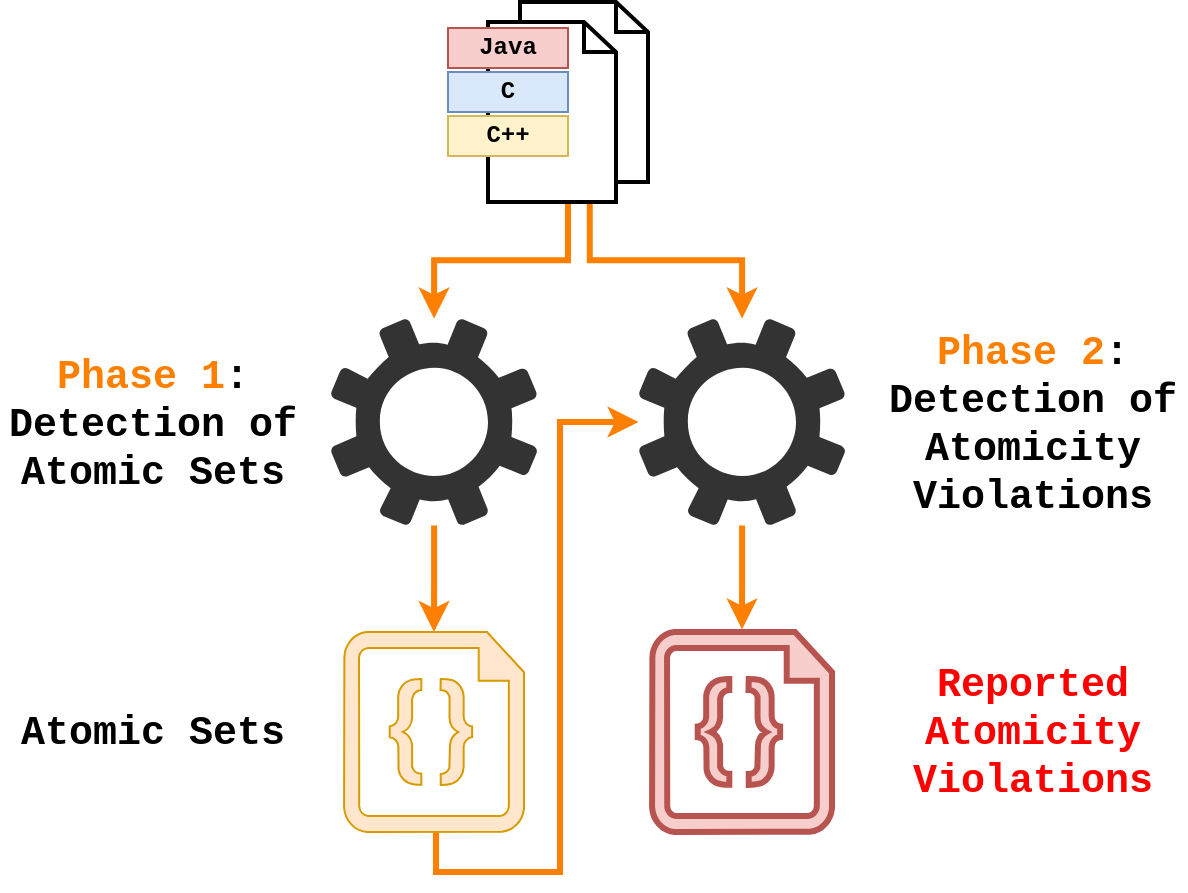 <mxfile version="14.6.10" type="device"><diagram id="wk7u6ldWrJ3CNekJuvCV" name="Page-1"><mxGraphModel dx="981" dy="486" grid="1" gridSize="10" guides="1" tooltips="1" connect="1" arrows="1" fold="1" page="1" pageScale="1" pageWidth="1169" pageHeight="827" math="0" shadow="0"><root><mxCell id="0"/><mxCell id="1" parent="0"/><mxCell id="4ySIvt9IZ8w0N5RjG7OX-10" value="" style="edgeStyle=orthogonalEdgeStyle;rounded=0;orthogonalLoop=1;jettySize=auto;html=1;fillColor=#fff2cc;strokeColor=#FF8000;strokeWidth=3;" parent="1" source="4ySIvt9IZ8w0N5RjG7OX-1" target="wWAgmjHqvr7_8-dFdOa7-1" edge="1"><mxGeometry relative="1" as="geometry"><mxPoint x="477" y="260" as="targetPoint"/></mxGeometry></mxCell><mxCell id="4ySIvt9IZ8w0N5RjG7OX-23" value="&lt;font color=&quot;#ff8000&quot;&gt;Phase 1&lt;/font&gt;:&lt;br&gt;Detection of Atomic Sets" style="text;html=1;strokeColor=none;fillColor=none;align=center;verticalAlign=middle;whiteSpace=wrap;rounded=0;fontSize=20;fontFamily=Courier New;fontStyle=1" parent="1" vertex="1"><mxGeometry x="260" y="292" width="153" height="57" as="geometry"/></mxCell><mxCell id="4ySIvt9IZ8w0N5RjG7OX-29" value="Atomic Sets" style="text;html=1;strokeColor=none;fillColor=none;align=center;verticalAlign=middle;whiteSpace=wrap;rounded=0;fontSize=20;fontFamily=Courier New;fontStyle=1" parent="1" vertex="1"><mxGeometry x="260" y="465" width="153" height="20" as="geometry"/></mxCell><mxCell id="ocBfXX9qMfwj24x3nzPd-26" value="" style="edgeStyle=orthogonalEdgeStyle;rounded=0;orthogonalLoop=1;jettySize=auto;html=1;fillColor=#fff2cc;strokeColor=#FF8000;strokeWidth=3;entryX=0.5;entryY=0;entryDx=0;entryDy=0;entryPerimeter=0;" parent="1" source="wWAgmjHqvr7_8-dFdOa7-1" target="ocBfXX9qMfwj24x3nzPd-10" edge="1"><mxGeometry relative="1" as="geometry"><mxPoint x="488.882" y="269.529" as="targetPoint"/><mxPoint x="477" y="380" as="sourcePoint"/></mxGeometry></mxCell><mxCell id="ocBfXX9qMfwj24x3nzPd-31" value="&lt;font color=&quot;#ff8000&quot;&gt;Phase 2&lt;/font&gt;:&lt;br&gt;Detection of Atomicity Violations" style="text;html=1;strokeColor=none;fillColor=none;align=center;verticalAlign=middle;whiteSpace=wrap;rounded=0;fontSize=20;fontFamily=Courier New;fontStyle=1" parent="1" vertex="1"><mxGeometry x="700" y="292" width="153" height="57" as="geometry"/></mxCell><mxCell id="ocBfXX9qMfwj24x3nzPd-34" value="" style="edgeStyle=orthogonalEdgeStyle;rounded=0;orthogonalLoop=1;jettySize=auto;html=1;fillColor=#fff2cc;strokeColor=#FF8000;strokeWidth=3;exitX=0.636;exitY=0.997;exitDx=0;exitDy=0;exitPerimeter=0;" parent="1" source="4ySIvt9IZ8w0N5RjG7OX-1" target="wWAgmjHqvr7_8-dFdOa7-2" edge="1"><mxGeometry relative="1" as="geometry"><mxPoint x="631" y="260" as="targetPoint"/><mxPoint x="488.429" y="220" as="sourcePoint"/></mxGeometry></mxCell><mxCell id="4ySIvt9IZ8w0N5RjG7OX-1" value="" style="html=1;verticalLabelPosition=bottom;align=center;labelBackgroundColor=#ffffff;verticalAlign=top;strokeWidth=2;shadow=0;dashed=0;shape=mxgraph.ios7.icons.documents;" parent="1" vertex="1"><mxGeometry x="504" y="110" width="80" height="100" as="geometry"/></mxCell><mxCell id="4ySIvt9IZ8w0N5RjG7OX-4" value="C" style="rounded=0;whiteSpace=wrap;html=1;fillColor=#dae8fc;strokeColor=#6c8ebf;fontStyle=1;fontFamily=Courier New;" parent="1" vertex="1"><mxGeometry x="484" y="145" width="60" height="20" as="geometry"/></mxCell><mxCell id="4ySIvt9IZ8w0N5RjG7OX-3" value="Java" style="rounded=0;whiteSpace=wrap;html=1;fillColor=#f8cecc;strokeColor=#b85450;fontStyle=1;fontFamily=Courier New;" parent="1" vertex="1"><mxGeometry x="484" y="123" width="60" height="20" as="geometry"/></mxCell><mxCell id="ocBfXX9qMfwj24x3nzPd-35" value="" style="verticalLabelPosition=bottom;html=1;verticalAlign=top;align=center;shape=mxgraph.azure.code_file;pointerEvents=1;strokeWidth=3;fillColor=#f8cecc;strokeColor=#b85450;fontStyle=0" parent="1" vertex="1"><mxGeometry x="586" y="425" width="90" height="100" as="geometry"/></mxCell><mxCell id="ocBfXX9qMfwj24x3nzPd-36" value="" style="edgeStyle=orthogonalEdgeStyle;rounded=0;orthogonalLoop=1;jettySize=auto;html=1;fillColor=#fff2cc;strokeColor=#FF8000;strokeWidth=3;entryX=0.5;entryY=-0.013;entryDx=0;entryDy=0;entryPerimeter=0;" parent="1" source="wWAgmjHqvr7_8-dFdOa7-2" target="ocBfXX9qMfwj24x3nzPd-35" edge="1"><mxGeometry relative="1" as="geometry"><mxPoint x="631" y="420" as="targetPoint"/><mxPoint x="631" y="380" as="sourcePoint"/></mxGeometry></mxCell><mxCell id="ocBfXX9qMfwj24x3nzPd-37" value="Reported Atomicity Violations" style="text;html=1;strokeColor=none;fillColor=none;align=center;verticalAlign=middle;whiteSpace=wrap;rounded=0;fontSize=20;fontFamily=Courier New;fontStyle=1;fontColor=#FF0000;" parent="1" vertex="1"><mxGeometry x="700" y="442.5" width="153" height="65" as="geometry"/></mxCell><mxCell id="ocBfXX9qMfwj24x3nzPd-38" value="" style="edgeStyle=orthogonalEdgeStyle;rounded=0;orthogonalLoop=1;jettySize=auto;html=1;fillColor=#fff2cc;strokeColor=#FF8000;strokeWidth=3;exitX=0.495;exitY=0.939;exitDx=0;exitDy=0;exitPerimeter=0;" parent="1" source="ocBfXX9qMfwj24x3nzPd-10" target="wWAgmjHqvr7_8-dFdOa7-2" edge="1"><mxGeometry relative="1" as="geometry"><mxPoint x="571" y="320" as="targetPoint"/><mxPoint x="775.071" y="590.214" as="sourcePoint"/><Array as="points"><mxPoint x="478" y="519"/><mxPoint x="478" y="545"/><mxPoint x="540" y="545"/><mxPoint x="540" y="320"/></Array></mxGeometry></mxCell><mxCell id="ocBfXX9qMfwj24x3nzPd-10" value="" style="verticalLabelPosition=bottom;html=1;verticalAlign=top;align=center;shape=mxgraph.azure.code_file;pointerEvents=1;strokeWidth=1;fillColor=#ffe6cc;strokeColor=#d79b00;" parent="1" vertex="1"><mxGeometry x="432" y="425" width="90" height="100" as="geometry"/></mxCell><mxCell id="xr-MdAIyVtkrnqS2ykr6-1" value="C++" style="rounded=0;whiteSpace=wrap;html=1;fillColor=#fff2cc;strokeColor=#d6b656;fontStyle=1;fontFamily=Courier New;" parent="1" vertex="1"><mxGeometry x="484" y="167" width="60" height="20" as="geometry"/></mxCell><mxCell id="wWAgmjHqvr7_8-dFdOa7-1" value="" style="pointerEvents=1;shadow=0;dashed=0;html=1;strokeColor=none;labelPosition=center;verticalLabelPosition=bottom;verticalAlign=top;outlineConnect=0;align=center;shape=mxgraph.office.concepts.settings;aspect=fixed;fillColor=#333333;" vertex="1" parent="1"><mxGeometry x="425.25" y="268.25" width="103.5" height="103.5" as="geometry"/></mxCell><mxCell id="wWAgmjHqvr7_8-dFdOa7-2" value="" style="pointerEvents=1;shadow=0;dashed=0;html=1;strokeColor=none;labelPosition=center;verticalLabelPosition=bottom;verticalAlign=top;outlineConnect=0;align=center;shape=mxgraph.office.concepts.settings;aspect=fixed;fillColor=#333333;" vertex="1" parent="1"><mxGeometry x="579.25" y="268.25" width="103.5" height="103.5" as="geometry"/></mxCell></root></mxGraphModel></diagram></mxfile>